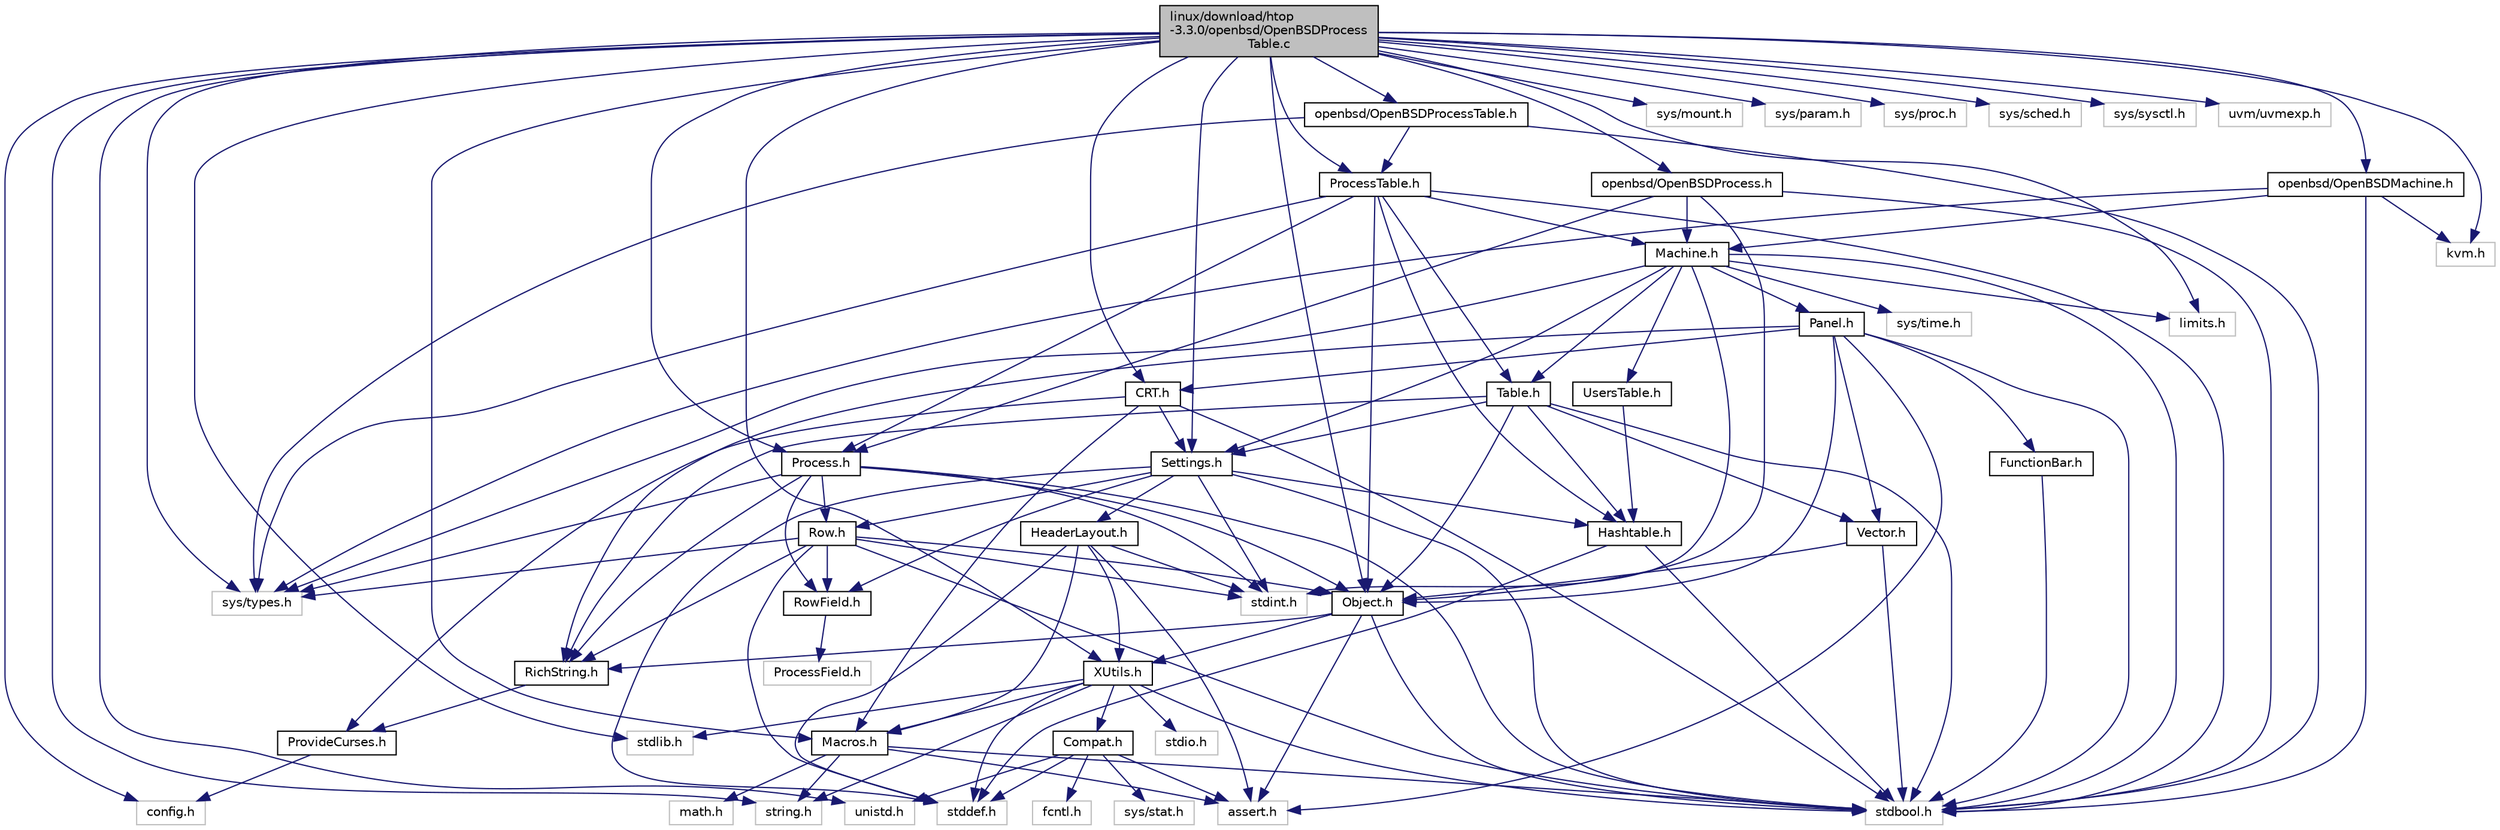 digraph "linux/download/htop-3.3.0/openbsd/OpenBSDProcessTable.c"
{
  edge [fontname="Helvetica",fontsize="10",labelfontname="Helvetica",labelfontsize="10"];
  node [fontname="Helvetica",fontsize="10",shape=record];
  Node0 [label="linux/download/htop\l-3.3.0/openbsd/OpenBSDProcess\lTable.c",height=0.2,width=0.4,color="black", fillcolor="grey75", style="filled", fontcolor="black"];
  Node0 -> Node1 [color="midnightblue",fontsize="10",style="solid"];
  Node1 [label="config.h",height=0.2,width=0.4,color="grey75", fillcolor="white", style="filled"];
  Node0 -> Node2 [color="midnightblue",fontsize="10",style="solid"];
  Node2 [label="openbsd/OpenBSDProcessTable.h",height=0.2,width=0.4,color="black", fillcolor="white", style="filled",URL="$OpenBSDProcessTable_8h.html"];
  Node2 -> Node3 [color="midnightblue",fontsize="10",style="solid"];
  Node3 [label="stdbool.h",height=0.2,width=0.4,color="grey75", fillcolor="white", style="filled"];
  Node2 -> Node4 [color="midnightblue",fontsize="10",style="solid"];
  Node4 [label="sys/types.h",height=0.2,width=0.4,color="grey75", fillcolor="white", style="filled"];
  Node2 -> Node5 [color="midnightblue",fontsize="10",style="solid"];
  Node5 [label="ProcessTable.h",height=0.2,width=0.4,color="black", fillcolor="white", style="filled",URL="$ProcessTable_8h.html"];
  Node5 -> Node3 [color="midnightblue",fontsize="10",style="solid"];
  Node5 -> Node4 [color="midnightblue",fontsize="10",style="solid"];
  Node5 -> Node6 [color="midnightblue",fontsize="10",style="solid"];
  Node6 [label="Hashtable.h",height=0.2,width=0.4,color="black", fillcolor="white", style="filled",URL="$Hashtable_8h.html"];
  Node6 -> Node3 [color="midnightblue",fontsize="10",style="solid"];
  Node6 -> Node7 [color="midnightblue",fontsize="10",style="solid"];
  Node7 [label="stddef.h",height=0.2,width=0.4,color="grey75", fillcolor="white", style="filled"];
  Node5 -> Node8 [color="midnightblue",fontsize="10",style="solid"];
  Node8 [label="Machine.h",height=0.2,width=0.4,color="black", fillcolor="white", style="filled",URL="$Machine_8h.html"];
  Node8 -> Node9 [color="midnightblue",fontsize="10",style="solid"];
  Node9 [label="limits.h",height=0.2,width=0.4,color="grey75", fillcolor="white", style="filled"];
  Node8 -> Node3 [color="midnightblue",fontsize="10",style="solid"];
  Node8 -> Node10 [color="midnightblue",fontsize="10",style="solid"];
  Node10 [label="stdint.h",height=0.2,width=0.4,color="grey75", fillcolor="white", style="filled"];
  Node8 -> Node11 [color="midnightblue",fontsize="10",style="solid"];
  Node11 [label="sys/time.h",height=0.2,width=0.4,color="grey75", fillcolor="white", style="filled"];
  Node8 -> Node4 [color="midnightblue",fontsize="10",style="solid"];
  Node8 -> Node12 [color="midnightblue",fontsize="10",style="solid"];
  Node12 [label="Panel.h",height=0.2,width=0.4,color="black", fillcolor="white", style="filled",URL="$Panel_8h.html"];
  Node12 -> Node13 [color="midnightblue",fontsize="10",style="solid"];
  Node13 [label="assert.h",height=0.2,width=0.4,color="grey75", fillcolor="white", style="filled"];
  Node12 -> Node3 [color="midnightblue",fontsize="10",style="solid"];
  Node12 -> Node14 [color="midnightblue",fontsize="10",style="solid"];
  Node14 [label="CRT.h",height=0.2,width=0.4,color="black", fillcolor="white", style="filled",URL="$CRT_8h.html"];
  Node14 -> Node3 [color="midnightblue",fontsize="10",style="solid"];
  Node14 -> Node15 [color="midnightblue",fontsize="10",style="solid"];
  Node15 [label="Macros.h",height=0.2,width=0.4,color="black", fillcolor="white", style="filled",URL="$Macros_8h.html"];
  Node15 -> Node13 [color="midnightblue",fontsize="10",style="solid"];
  Node15 -> Node16 [color="midnightblue",fontsize="10",style="solid"];
  Node16 [label="math.h",height=0.2,width=0.4,color="grey75", fillcolor="white", style="filled"];
  Node15 -> Node3 [color="midnightblue",fontsize="10",style="solid"];
  Node15 -> Node17 [color="midnightblue",fontsize="10",style="solid"];
  Node17 [label="string.h",height=0.2,width=0.4,color="grey75", fillcolor="white", style="filled"];
  Node14 -> Node18 [color="midnightblue",fontsize="10",style="solid"];
  Node18 [label="ProvideCurses.h",height=0.2,width=0.4,color="black", fillcolor="white", style="filled",URL="$ProvideCurses_8h.html"];
  Node18 -> Node1 [color="midnightblue",fontsize="10",style="solid"];
  Node14 -> Node19 [color="midnightblue",fontsize="10",style="solid"];
  Node19 [label="Settings.h",height=0.2,width=0.4,color="black", fillcolor="white", style="filled",URL="$Settings_8h.html"];
  Node19 -> Node3 [color="midnightblue",fontsize="10",style="solid"];
  Node19 -> Node7 [color="midnightblue",fontsize="10",style="solid"];
  Node19 -> Node10 [color="midnightblue",fontsize="10",style="solid"];
  Node19 -> Node6 [color="midnightblue",fontsize="10",style="solid"];
  Node19 -> Node20 [color="midnightblue",fontsize="10",style="solid"];
  Node20 [label="HeaderLayout.h",height=0.2,width=0.4,color="black", fillcolor="white", style="filled",URL="$HeaderLayout_8h.html"];
  Node20 -> Node13 [color="midnightblue",fontsize="10",style="solid"];
  Node20 -> Node7 [color="midnightblue",fontsize="10",style="solid"];
  Node20 -> Node10 [color="midnightblue",fontsize="10",style="solid"];
  Node20 -> Node15 [color="midnightblue",fontsize="10",style="solid"];
  Node20 -> Node21 [color="midnightblue",fontsize="10",style="solid"];
  Node21 [label="XUtils.h",height=0.2,width=0.4,color="black", fillcolor="white", style="filled",URL="$XUtils_8h.html"];
  Node21 -> Node3 [color="midnightblue",fontsize="10",style="solid"];
  Node21 -> Node7 [color="midnightblue",fontsize="10",style="solid"];
  Node21 -> Node22 [color="midnightblue",fontsize="10",style="solid"];
  Node22 [label="stdio.h",height=0.2,width=0.4,color="grey75", fillcolor="white", style="filled"];
  Node21 -> Node23 [color="midnightblue",fontsize="10",style="solid"];
  Node23 [label="stdlib.h",height=0.2,width=0.4,color="grey75", fillcolor="white", style="filled"];
  Node21 -> Node17 [color="midnightblue",fontsize="10",style="solid"];
  Node21 -> Node24 [color="midnightblue",fontsize="10",style="solid"];
  Node24 [label="Compat.h",height=0.2,width=0.4,color="black", fillcolor="white", style="filled",URL="$Compat_8h.html"];
  Node24 -> Node13 [color="midnightblue",fontsize="10",style="solid"];
  Node24 -> Node25 [color="midnightblue",fontsize="10",style="solid"];
  Node25 [label="fcntl.h",height=0.2,width=0.4,color="grey75", fillcolor="white", style="filled"];
  Node24 -> Node7 [color="midnightblue",fontsize="10",style="solid"];
  Node24 -> Node26 [color="midnightblue",fontsize="10",style="solid"];
  Node26 [label="unistd.h",height=0.2,width=0.4,color="grey75", fillcolor="white", style="filled"];
  Node24 -> Node27 [color="midnightblue",fontsize="10",style="solid"];
  Node27 [label="sys/stat.h",height=0.2,width=0.4,color="grey75", fillcolor="white", style="filled"];
  Node21 -> Node15 [color="midnightblue",fontsize="10",style="solid"];
  Node19 -> Node28 [color="midnightblue",fontsize="10",style="solid"];
  Node28 [label="Row.h",height=0.2,width=0.4,color="black", fillcolor="white", style="filled",URL="$Row_8h.html"];
  Node28 -> Node3 [color="midnightblue",fontsize="10",style="solid"];
  Node28 -> Node7 [color="midnightblue",fontsize="10",style="solid"];
  Node28 -> Node10 [color="midnightblue",fontsize="10",style="solid"];
  Node28 -> Node4 [color="midnightblue",fontsize="10",style="solid"];
  Node28 -> Node29 [color="midnightblue",fontsize="10",style="solid"];
  Node29 [label="Object.h",height=0.2,width=0.4,color="black", fillcolor="white", style="filled",URL="$Object_8h.html"];
  Node29 -> Node13 [color="midnightblue",fontsize="10",style="solid"];
  Node29 -> Node3 [color="midnightblue",fontsize="10",style="solid"];
  Node29 -> Node30 [color="midnightblue",fontsize="10",style="solid"];
  Node30 [label="RichString.h",height=0.2,width=0.4,color="black", fillcolor="white", style="filled",URL="$RichString_8h.html"];
  Node30 -> Node18 [color="midnightblue",fontsize="10",style="solid"];
  Node29 -> Node21 [color="midnightblue",fontsize="10",style="solid"];
  Node28 -> Node30 [color="midnightblue",fontsize="10",style="solid"];
  Node28 -> Node31 [color="midnightblue",fontsize="10",style="solid"];
  Node31 [label="RowField.h",height=0.2,width=0.4,color="black", fillcolor="white", style="filled",URL="$RowField_8h.html"];
  Node31 -> Node32 [color="midnightblue",fontsize="10",style="solid"];
  Node32 [label="ProcessField.h",height=0.2,width=0.4,color="grey75", fillcolor="white", style="filled"];
  Node19 -> Node31 [color="midnightblue",fontsize="10",style="solid"];
  Node12 -> Node33 [color="midnightblue",fontsize="10",style="solid"];
  Node33 [label="FunctionBar.h",height=0.2,width=0.4,color="black", fillcolor="white", style="filled",URL="$FunctionBar_8h.html"];
  Node33 -> Node3 [color="midnightblue",fontsize="10",style="solid"];
  Node12 -> Node29 [color="midnightblue",fontsize="10",style="solid"];
  Node12 -> Node30 [color="midnightblue",fontsize="10",style="solid"];
  Node12 -> Node34 [color="midnightblue",fontsize="10",style="solid"];
  Node34 [label="Vector.h",height=0.2,width=0.4,color="black", fillcolor="white", style="filled",URL="$Vector_8h.html"];
  Node34 -> Node29 [color="midnightblue",fontsize="10",style="solid"];
  Node34 -> Node3 [color="midnightblue",fontsize="10",style="solid"];
  Node8 -> Node19 [color="midnightblue",fontsize="10",style="solid"];
  Node8 -> Node35 [color="midnightblue",fontsize="10",style="solid"];
  Node35 [label="Table.h",height=0.2,width=0.4,color="black", fillcolor="white", style="filled",URL="$Table_8h.html"];
  Node35 -> Node3 [color="midnightblue",fontsize="10",style="solid"];
  Node35 -> Node6 [color="midnightblue",fontsize="10",style="solid"];
  Node35 -> Node29 [color="midnightblue",fontsize="10",style="solid"];
  Node35 -> Node30 [color="midnightblue",fontsize="10",style="solid"];
  Node35 -> Node19 [color="midnightblue",fontsize="10",style="solid"];
  Node35 -> Node34 [color="midnightblue",fontsize="10",style="solid"];
  Node8 -> Node36 [color="midnightblue",fontsize="10",style="solid"];
  Node36 [label="UsersTable.h",height=0.2,width=0.4,color="black", fillcolor="white", style="filled",URL="$UsersTable_8h.html"];
  Node36 -> Node6 [color="midnightblue",fontsize="10",style="solid"];
  Node5 -> Node29 [color="midnightblue",fontsize="10",style="solid"];
  Node5 -> Node37 [color="midnightblue",fontsize="10",style="solid"];
  Node37 [label="Process.h",height=0.2,width=0.4,color="black", fillcolor="white", style="filled",URL="$Process_8h.html"];
  Node37 -> Node3 [color="midnightblue",fontsize="10",style="solid"];
  Node37 -> Node10 [color="midnightblue",fontsize="10",style="solid"];
  Node37 -> Node4 [color="midnightblue",fontsize="10",style="solid"];
  Node37 -> Node29 [color="midnightblue",fontsize="10",style="solid"];
  Node37 -> Node30 [color="midnightblue",fontsize="10",style="solid"];
  Node37 -> Node28 [color="midnightblue",fontsize="10",style="solid"];
  Node37 -> Node31 [color="midnightblue",fontsize="10",style="solid"];
  Node5 -> Node35 [color="midnightblue",fontsize="10",style="solid"];
  Node0 -> Node38 [color="midnightblue",fontsize="10",style="solid"];
  Node38 [label="kvm.h",height=0.2,width=0.4,color="grey75", fillcolor="white", style="filled"];
  Node0 -> Node9 [color="midnightblue",fontsize="10",style="solid"];
  Node0 -> Node23 [color="midnightblue",fontsize="10",style="solid"];
  Node0 -> Node17 [color="midnightblue",fontsize="10",style="solid"];
  Node0 -> Node26 [color="midnightblue",fontsize="10",style="solid"];
  Node0 -> Node39 [color="midnightblue",fontsize="10",style="solid"];
  Node39 [label="sys/mount.h",height=0.2,width=0.4,color="grey75", fillcolor="white", style="filled"];
  Node0 -> Node40 [color="midnightblue",fontsize="10",style="solid"];
  Node40 [label="sys/param.h",height=0.2,width=0.4,color="grey75", fillcolor="white", style="filled"];
  Node0 -> Node41 [color="midnightblue",fontsize="10",style="solid"];
  Node41 [label="sys/proc.h",height=0.2,width=0.4,color="grey75", fillcolor="white", style="filled"];
  Node0 -> Node42 [color="midnightblue",fontsize="10",style="solid"];
  Node42 [label="sys/sched.h",height=0.2,width=0.4,color="grey75", fillcolor="white", style="filled"];
  Node0 -> Node43 [color="midnightblue",fontsize="10",style="solid"];
  Node43 [label="sys/sysctl.h",height=0.2,width=0.4,color="grey75", fillcolor="white", style="filled"];
  Node0 -> Node4 [color="midnightblue",fontsize="10",style="solid"];
  Node0 -> Node44 [color="midnightblue",fontsize="10",style="solid"];
  Node44 [label="uvm/uvmexp.h",height=0.2,width=0.4,color="grey75", fillcolor="white", style="filled"];
  Node0 -> Node14 [color="midnightblue",fontsize="10",style="solid"];
  Node0 -> Node15 [color="midnightblue",fontsize="10",style="solid"];
  Node0 -> Node29 [color="midnightblue",fontsize="10",style="solid"];
  Node0 -> Node37 [color="midnightblue",fontsize="10",style="solid"];
  Node0 -> Node5 [color="midnightblue",fontsize="10",style="solid"];
  Node0 -> Node19 [color="midnightblue",fontsize="10",style="solid"];
  Node0 -> Node21 [color="midnightblue",fontsize="10",style="solid"];
  Node0 -> Node45 [color="midnightblue",fontsize="10",style="solid"];
  Node45 [label="openbsd/OpenBSDMachine.h",height=0.2,width=0.4,color="black", fillcolor="white", style="filled",URL="$OpenBSDMachine_8h.html"];
  Node45 -> Node38 [color="midnightblue",fontsize="10",style="solid"];
  Node45 -> Node3 [color="midnightblue",fontsize="10",style="solid"];
  Node45 -> Node4 [color="midnightblue",fontsize="10",style="solid"];
  Node45 -> Node8 [color="midnightblue",fontsize="10",style="solid"];
  Node0 -> Node46 [color="midnightblue",fontsize="10",style="solid"];
  Node46 [label="openbsd/OpenBSDProcess.h",height=0.2,width=0.4,color="black", fillcolor="white", style="filled",URL="$OpenBSDProcess_8h.html"];
  Node46 -> Node3 [color="midnightblue",fontsize="10",style="solid"];
  Node46 -> Node8 [color="midnightblue",fontsize="10",style="solid"];
  Node46 -> Node29 [color="midnightblue",fontsize="10",style="solid"];
  Node46 -> Node37 [color="midnightblue",fontsize="10",style="solid"];
}
